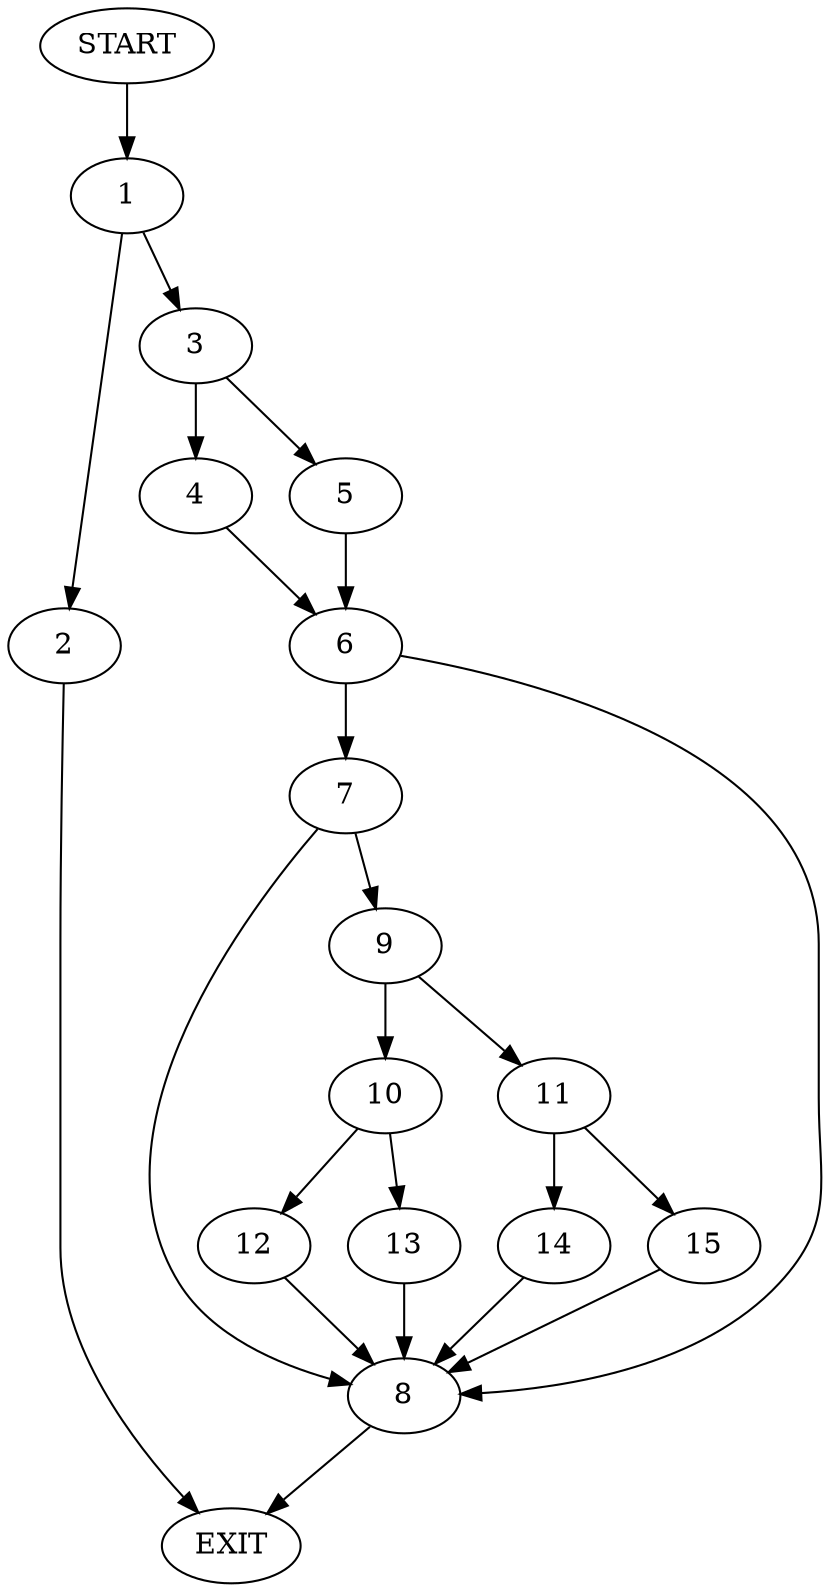 digraph {
0 [label="START"]
16 [label="EXIT"]
0 -> 1
1 -> 2
1 -> 3
3 -> 4
3 -> 5
2 -> 16
4 -> 6
5 -> 6
6 -> 7
6 -> 8
7 -> 9
7 -> 8
8 -> 16
9 -> 10
9 -> 11
10 -> 12
10 -> 13
11 -> 14
11 -> 15
15 -> 8
14 -> 8
13 -> 8
12 -> 8
}
